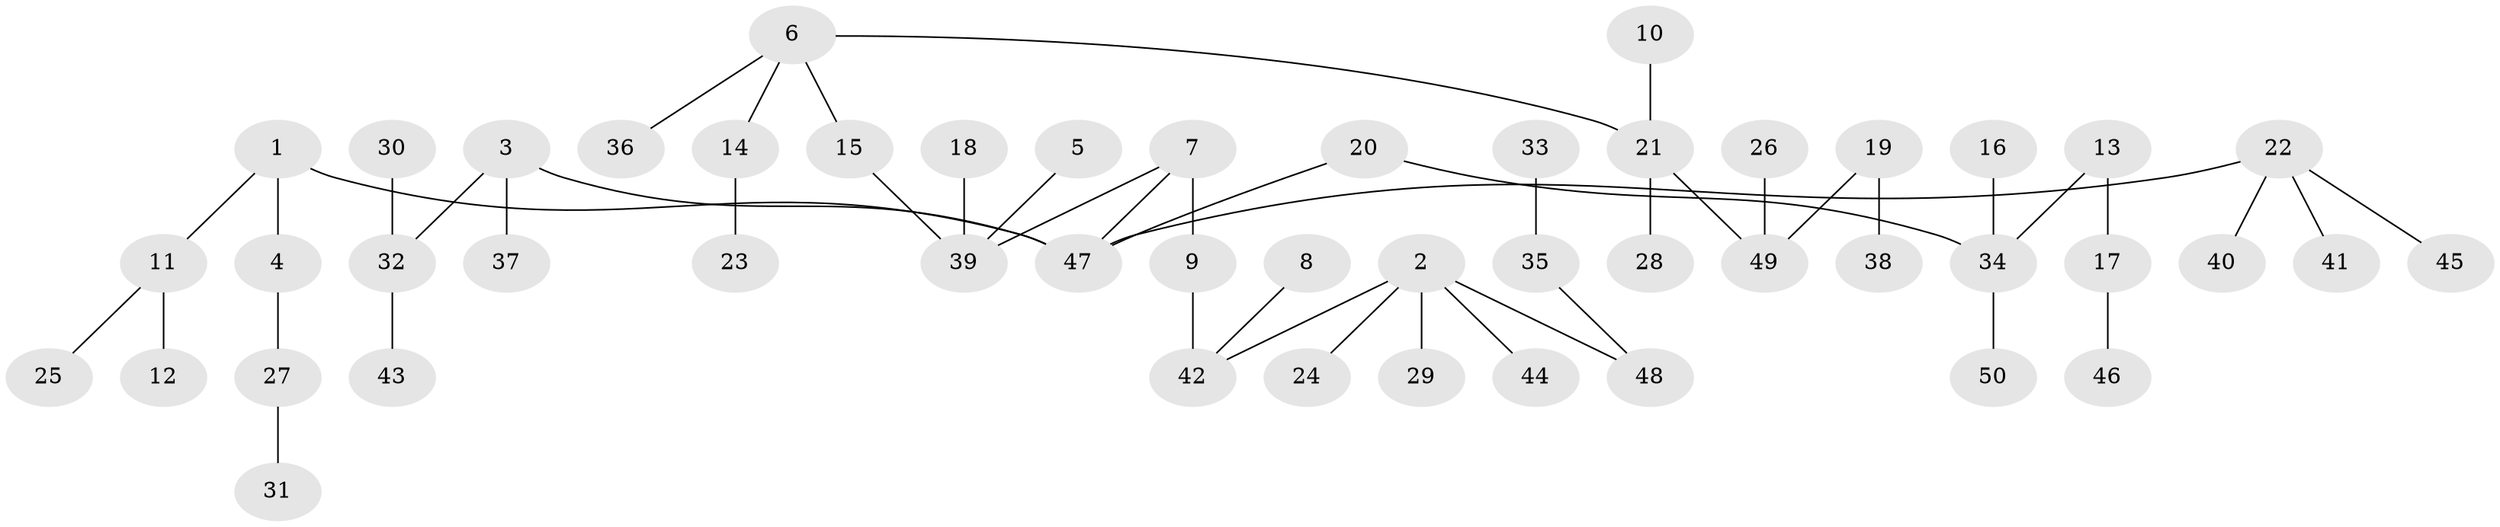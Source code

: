 // original degree distribution, {4: 0.06504065040650407, 5: 0.024390243902439025, 6: 0.016260162601626018, 3: 0.17073170731707318, 2: 0.2682926829268293, 1: 0.45528455284552843}
// Generated by graph-tools (version 1.1) at 2025/37/03/04/25 23:37:17]
// undirected, 50 vertices, 49 edges
graph export_dot {
  node [color=gray90,style=filled];
  1;
  2;
  3;
  4;
  5;
  6;
  7;
  8;
  9;
  10;
  11;
  12;
  13;
  14;
  15;
  16;
  17;
  18;
  19;
  20;
  21;
  22;
  23;
  24;
  25;
  26;
  27;
  28;
  29;
  30;
  31;
  32;
  33;
  34;
  35;
  36;
  37;
  38;
  39;
  40;
  41;
  42;
  43;
  44;
  45;
  46;
  47;
  48;
  49;
  50;
  1 -- 4 [weight=1.0];
  1 -- 11 [weight=1.0];
  1 -- 47 [weight=1.0];
  2 -- 24 [weight=1.0];
  2 -- 29 [weight=1.0];
  2 -- 42 [weight=1.0];
  2 -- 44 [weight=1.0];
  2 -- 48 [weight=1.0];
  3 -- 32 [weight=1.0];
  3 -- 37 [weight=1.0];
  3 -- 47 [weight=1.0];
  4 -- 27 [weight=1.0];
  5 -- 39 [weight=1.0];
  6 -- 14 [weight=1.0];
  6 -- 15 [weight=1.0];
  6 -- 21 [weight=1.0];
  6 -- 36 [weight=1.0];
  7 -- 9 [weight=1.0];
  7 -- 39 [weight=1.0];
  7 -- 47 [weight=1.0];
  8 -- 42 [weight=1.0];
  9 -- 42 [weight=1.0];
  10 -- 21 [weight=1.0];
  11 -- 12 [weight=1.0];
  11 -- 25 [weight=1.0];
  13 -- 17 [weight=1.0];
  13 -- 34 [weight=1.0];
  14 -- 23 [weight=1.0];
  15 -- 39 [weight=1.0];
  16 -- 34 [weight=1.0];
  17 -- 46 [weight=1.0];
  18 -- 39 [weight=1.0];
  19 -- 38 [weight=1.0];
  19 -- 49 [weight=1.0];
  20 -- 34 [weight=1.0];
  20 -- 47 [weight=1.0];
  21 -- 28 [weight=1.0];
  21 -- 49 [weight=1.0];
  22 -- 40 [weight=1.0];
  22 -- 41 [weight=1.0];
  22 -- 45 [weight=1.0];
  22 -- 47 [weight=1.0];
  26 -- 49 [weight=1.0];
  27 -- 31 [weight=1.0];
  30 -- 32 [weight=1.0];
  32 -- 43 [weight=1.0];
  33 -- 35 [weight=1.0];
  34 -- 50 [weight=1.0];
  35 -- 48 [weight=1.0];
}
